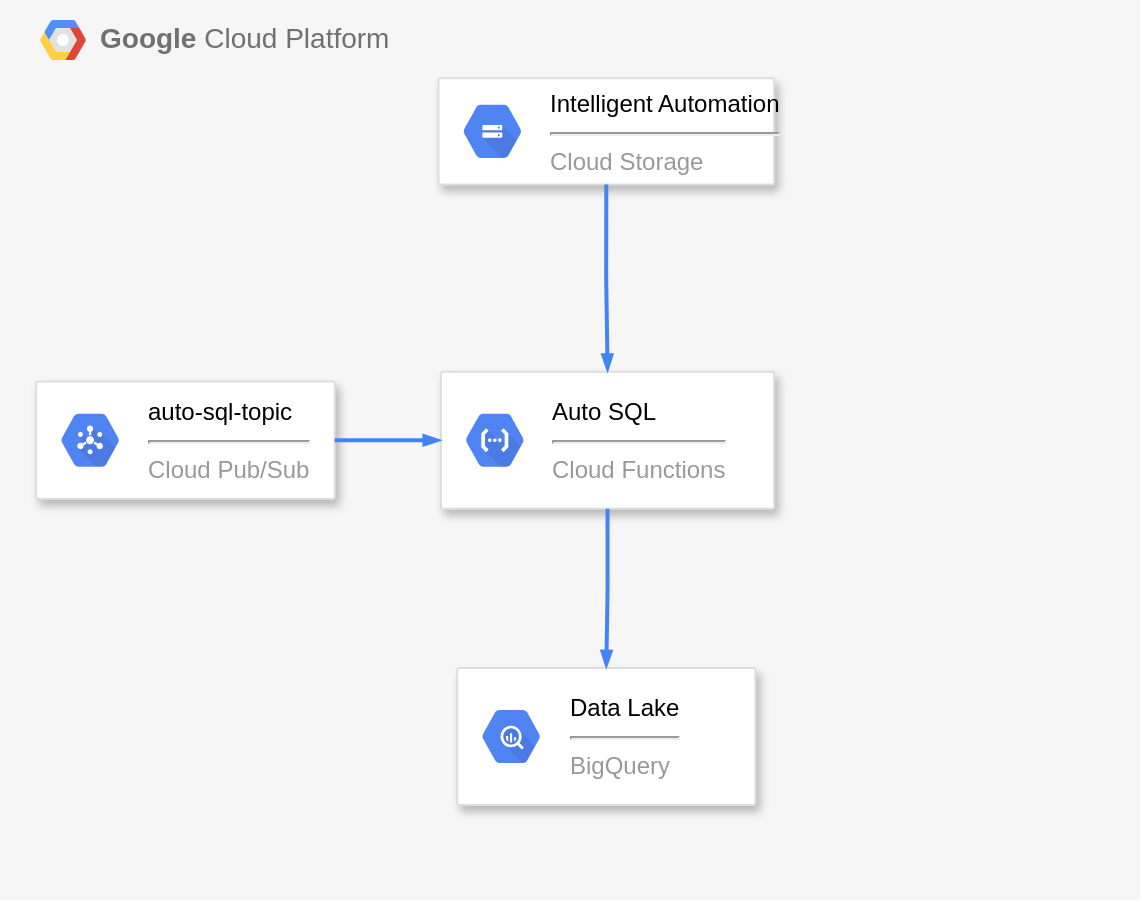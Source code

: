 <mxfile version="15.5.1" type="github">
  <diagram id="f106602c-feb2-e66a-4537-3a34d633f6aa" name="Page-1">
    <mxGraphModel dx="1038" dy="579" grid="1" gridSize="10" guides="1" tooltips="1" connect="1" arrows="1" fold="1" page="1" pageScale="1" pageWidth="1169" pageHeight="827" background="none" math="0" shadow="0">
      <root>
        <mxCell id="0" />
        <mxCell id="1" parent="0" />
        <mxCell id="14" value="&lt;b&gt;Google &lt;/b&gt;Cloud Platform" style="fillColor=#F6F6F6;strokeColor=none;shadow=0;gradientColor=none;fontSize=14;align=left;spacing=10;fontColor=#717171;9E9E9E;verticalAlign=top;spacingTop=-4;fontStyle=0;spacingLeft=40;html=1;" parent="1" vertex="1">
          <mxGeometry x="380" y="90" width="570" height="450" as="geometry" />
        </mxCell>
        <mxCell id="15" value="" style="shape=mxgraph.gcp2.google_cloud_platform;fillColor=#F6F6F6;strokeColor=none;shadow=0;gradientColor=none;" parent="14" vertex="1">
          <mxGeometry width="23" height="20" relative="1" as="geometry">
            <mxPoint x="20" y="10" as="offset" />
          </mxGeometry>
        </mxCell>
        <mxCell id="PlTXi9dPVwTUDiqTKwLx-1005" value="" style="strokeColor=#dddddd;shadow=1;strokeWidth=1;rounded=1;absoluteArcSize=1;arcSize=2;" vertex="1" parent="14">
          <mxGeometry x="219.231" y="39.13" width="167.834" height="53.11" as="geometry" />
        </mxCell>
        <mxCell id="PlTXi9dPVwTUDiqTKwLx-1006" value="&lt;font color=&quot;#000000&quot;&gt;Intelligent Automation&lt;br&gt;&lt;/font&gt;&lt;hr&gt;Cloud Storage" style="sketch=0;dashed=0;connectable=0;html=1;fillColor=#5184F3;strokeColor=none;shape=mxgraph.gcp2.hexIcon;prIcon=cloud_storage;part=1;labelPosition=right;verticalLabelPosition=middle;align=left;verticalAlign=middle;spacingLeft=5;fontColor=#999999;fontSize=12;" vertex="1" parent="PlTXi9dPVwTUDiqTKwLx-1005">
          <mxGeometry y="0.5" width="44" height="39" relative="1" as="geometry">
            <mxPoint x="5" y="-19.5" as="offset" />
          </mxGeometry>
        </mxCell>
        <mxCell id="PlTXi9dPVwTUDiqTKwLx-1010" value="" style="strokeColor=#dddddd;shadow=1;strokeWidth=1;rounded=1;absoluteArcSize=1;arcSize=2;" vertex="1" parent="14">
          <mxGeometry x="220.452" y="185.87" width="166.615" height="68.478" as="geometry" />
        </mxCell>
        <mxCell id="PlTXi9dPVwTUDiqTKwLx-1011" value="&lt;font color=&quot;#000000&quot;&gt;Auto SQL&lt;br&gt;&lt;/font&gt;&lt;hr&gt;Cloud Functions" style="sketch=0;dashed=0;connectable=0;html=1;fillColor=#5184F3;strokeColor=none;shape=mxgraph.gcp2.hexIcon;prIcon=cloud_functions;part=1;labelPosition=right;verticalLabelPosition=middle;align=left;verticalAlign=middle;spacingLeft=5;fontColor=#999999;fontSize=12;" vertex="1" parent="PlTXi9dPVwTUDiqTKwLx-1010">
          <mxGeometry y="0.5" width="44" height="39" relative="1" as="geometry">
            <mxPoint x="5" y="-19.5" as="offset" />
          </mxGeometry>
        </mxCell>
        <mxCell id="PlTXi9dPVwTUDiqTKwLx-1012" value="" style="edgeStyle=orthogonalEdgeStyle;fontSize=12;html=1;endArrow=blockThin;endFill=1;rounded=0;strokeWidth=2;endSize=4;startSize=4;dashed=0;strokeColor=#4284F3;fontColor=#000000;exitX=0.5;exitY=1;exitDx=0;exitDy=0;" edge="1" parent="14" source="PlTXi9dPVwTUDiqTKwLx-1005" target="PlTXi9dPVwTUDiqTKwLx-1010">
          <mxGeometry width="100" relative="1" as="geometry">
            <mxPoint x="87.692" y="166.304" as="sourcePoint" />
            <mxPoint x="175.385" y="166.304" as="targetPoint" />
          </mxGeometry>
        </mxCell>
        <mxCell id="PlTXi9dPVwTUDiqTKwLx-1014" value="" style="strokeColor=#dddddd;shadow=1;strokeWidth=1;rounded=1;absoluteArcSize=1;arcSize=2;fontColor=#000000;" vertex="1" parent="14">
          <mxGeometry x="228.612" y="334.002" width="149.077" height="68.478" as="geometry" />
        </mxCell>
        <mxCell id="PlTXi9dPVwTUDiqTKwLx-1015" value="&lt;font color=&quot;#000000&quot;&gt;Data Lake&lt;br&gt;&lt;/font&gt;&lt;hr&gt;BigQuery" style="sketch=0;dashed=0;connectable=0;html=1;fillColor=#5184F3;strokeColor=none;shape=mxgraph.gcp2.hexIcon;prIcon=bigquery;part=1;labelPosition=right;verticalLabelPosition=middle;align=left;verticalAlign=middle;spacingLeft=5;fontColor=#999999;fontSize=12;" vertex="1" parent="PlTXi9dPVwTUDiqTKwLx-1014">
          <mxGeometry y="0.5" width="44" height="39" relative="1" as="geometry">
            <mxPoint x="5" y="-19.5" as="offset" />
          </mxGeometry>
        </mxCell>
        <mxCell id="PlTXi9dPVwTUDiqTKwLx-1016" value="" style="edgeStyle=orthogonalEdgeStyle;fontSize=12;html=1;endArrow=blockThin;endFill=1;rounded=0;strokeWidth=2;endSize=4;startSize=4;dashed=0;strokeColor=#4284F3;fontColor=#000000;exitX=0.5;exitY=1;exitDx=0;exitDy=0;entryX=0.5;entryY=0;entryDx=0;entryDy=0;" edge="1" parent="14" source="PlTXi9dPVwTUDiqTKwLx-1010" target="PlTXi9dPVwTUDiqTKwLx-1014">
          <mxGeometry width="100" relative="1" as="geometry">
            <mxPoint x="87.692" y="254.348" as="sourcePoint" />
            <mxPoint x="175.385" y="254.348" as="targetPoint" />
          </mxGeometry>
        </mxCell>
        <mxCell id="PlTXi9dPVwTUDiqTKwLx-1017" value="" style="strokeColor=#dddddd;shadow=1;strokeWidth=1;rounded=1;absoluteArcSize=1;arcSize=2;fontColor=#000000;" vertex="1" parent="14">
          <mxGeometry x="18.095" y="190.76" width="149.286" height="58.7" as="geometry" />
        </mxCell>
        <mxCell id="PlTXi9dPVwTUDiqTKwLx-1018" value="&lt;font color=&quot;#000000&quot;&gt;auto-sql-topic&lt;br&gt;&lt;/font&gt;&lt;hr&gt;Cloud Pub/Sub" style="sketch=0;dashed=0;connectable=0;html=1;fillColor=#5184F3;strokeColor=none;shape=mxgraph.gcp2.hexIcon;prIcon=cloud_pubsub;part=1;labelPosition=right;verticalLabelPosition=middle;align=left;verticalAlign=middle;spacingLeft=5;fontColor=#999999;fontSize=12;" vertex="1" parent="PlTXi9dPVwTUDiqTKwLx-1017">
          <mxGeometry y="0.5" width="44" height="39" relative="1" as="geometry">
            <mxPoint x="5" y="-19.5" as="offset" />
          </mxGeometry>
        </mxCell>
        <mxCell id="PlTXi9dPVwTUDiqTKwLx-1020" value="" style="edgeStyle=orthogonalEdgeStyle;fontSize=12;html=1;endArrow=blockThin;endFill=1;rounded=0;strokeWidth=2;endSize=4;startSize=4;dashed=0;strokeColor=#4284F3;fontColor=#000000;exitX=1;exitY=0.5;exitDx=0;exitDy=0;" edge="1" parent="14" source="PlTXi9dPVwTUDiqTKwLx-1017" target="PlTXi9dPVwTUDiqTKwLx-1010">
          <mxGeometry width="100" relative="1" as="geometry">
            <mxPoint x="122.143" y="244.565" as="sourcePoint" />
            <mxPoint x="203.571" y="244.565" as="targetPoint" />
          </mxGeometry>
        </mxCell>
      </root>
    </mxGraphModel>
  </diagram>
</mxfile>
